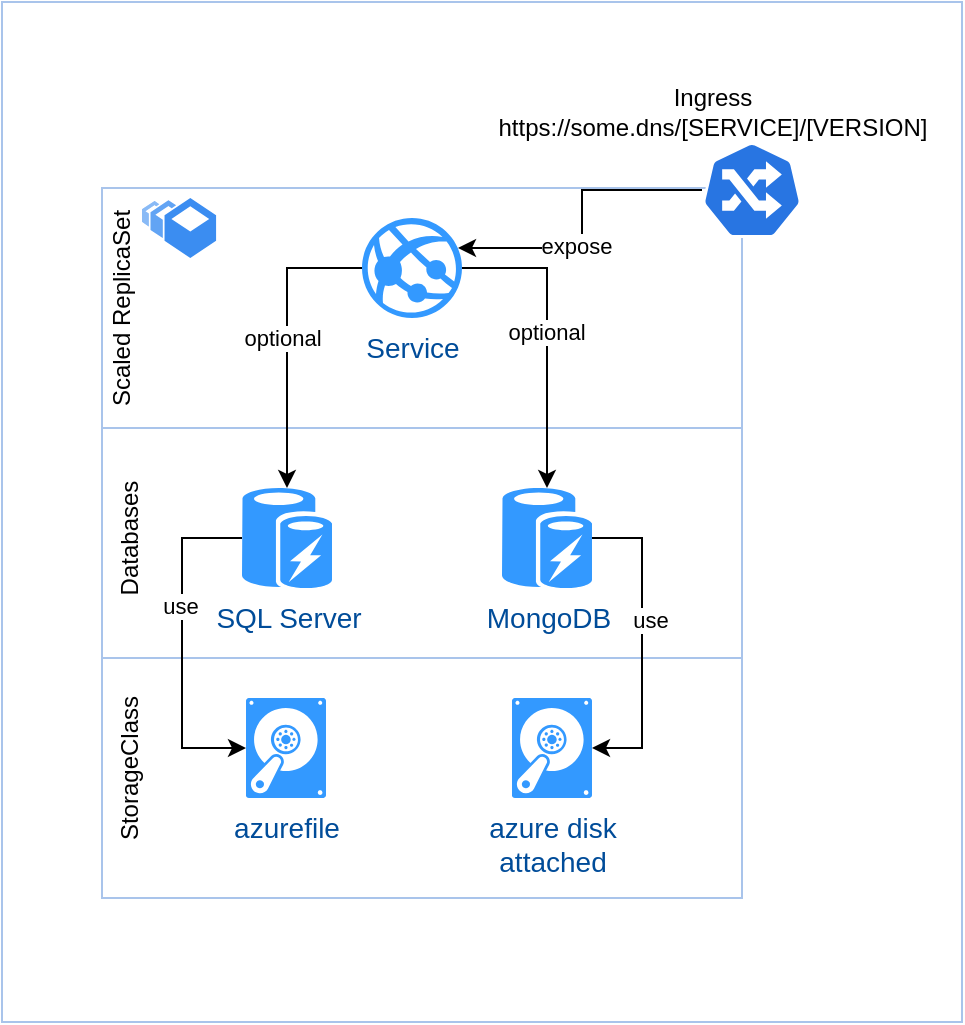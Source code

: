 <mxfile version="16.1.2" type="device"><diagram id="Xq5k4u6e01m0sb7LwTFT" name="Seite-1"><mxGraphModel dx="1422" dy="865" grid="1" gridSize="10" guides="1" tooltips="1" connect="1" arrows="1" fold="1" page="1" pageScale="1" pageWidth="827" pageHeight="1169" math="0" shadow="0"><root><mxCell id="0"/><mxCell id="1" parent="0"/><mxCell id="Hqh51TVYjBLp1IBqKlu--41" value="" style="rounded=0;whiteSpace=wrap;html=1;strokeColor=#A9C4EB;" vertex="1" parent="1"><mxGeometry y="10" width="480" height="510" as="geometry"/></mxCell><mxCell id="Hqh51TVYjBLp1IBqKlu--25" value="" style="rounded=0;whiteSpace=wrap;html=1;strokeColor=#A9C4EB;" vertex="1" parent="1"><mxGeometry x="50" y="338" width="320" height="120" as="geometry"/></mxCell><mxCell id="Hqh51TVYjBLp1IBqKlu--23" value="" style="rounded=0;whiteSpace=wrap;html=1;strokeColor=#A9C4EB;" vertex="1" parent="1"><mxGeometry x="50" y="218" width="320" height="120" as="geometry"/></mxCell><mxCell id="Hqh51TVYjBLp1IBqKlu--21" value="" style="rounded=0;whiteSpace=wrap;html=1;strokeColor=#A9C4EB;" vertex="1" parent="1"><mxGeometry x="50" y="103" width="320" height="120" as="geometry"/></mxCell><mxCell id="Hqh51TVYjBLp1IBqKlu--28" style="edgeStyle=orthogonalEdgeStyle;rounded=0;orthogonalLoop=1;jettySize=auto;html=1;entryX=0.5;entryY=0;entryDx=0;entryDy=0;entryPerimeter=0;" edge="1" parent="1" source="Hqh51TVYjBLp1IBqKlu--10" target="Hqh51TVYjBLp1IBqKlu--8"><mxGeometry relative="1" as="geometry"/></mxCell><mxCell id="Hqh51TVYjBLp1IBqKlu--29" style="edgeStyle=orthogonalEdgeStyle;rounded=0;orthogonalLoop=1;jettySize=auto;html=1;entryX=0.5;entryY=0;entryDx=0;entryDy=0;entryPerimeter=0;" edge="1" parent="1" source="Hqh51TVYjBLp1IBqKlu--10" target="Hqh51TVYjBLp1IBqKlu--7"><mxGeometry relative="1" as="geometry"/></mxCell><mxCell id="Hqh51TVYjBLp1IBqKlu--32" value="optional" style="edgeLabel;html=1;align=center;verticalAlign=middle;resizable=0;points=[];" vertex="1" connectable="0" parent="Hqh51TVYjBLp1IBqKlu--29"><mxGeometry x="-0.036" y="-1" relative="1" as="geometry"><mxPoint y="1" as="offset"/></mxGeometry></mxCell><mxCell id="Hqh51TVYjBLp1IBqKlu--10" value="Service" style="verticalLabelPosition=bottom;html=1;verticalAlign=top;strokeColor=none;fillColor=#3399FF;shape=mxgraph.azure.azure_website;dashed=1;fontSize=14;fontColor=#004C99" vertex="1" parent="1"><mxGeometry x="180" y="118" width="50" height="50" as="geometry"/></mxCell><mxCell id="Hqh51TVYjBLp1IBqKlu--34" style="edgeStyle=orthogonalEdgeStyle;rounded=0;orthogonalLoop=1;jettySize=auto;html=1;entryX=0.96;entryY=0.3;entryDx=0;entryDy=0;entryPerimeter=0;" edge="1" parent="1" source="Hqh51TVYjBLp1IBqKlu--13" target="Hqh51TVYjBLp1IBqKlu--10"><mxGeometry relative="1" as="geometry"/></mxCell><mxCell id="Hqh51TVYjBLp1IBqKlu--35" value="expose" style="edgeLabel;html=1;align=center;verticalAlign=middle;resizable=0;points=[];" vertex="1" connectable="0" parent="Hqh51TVYjBLp1IBqKlu--34"><mxGeometry x="0.218" y="-1" relative="1" as="geometry"><mxPoint as="offset"/></mxGeometry></mxCell><mxCell id="Hqh51TVYjBLp1IBqKlu--13" value="" style="sketch=0;html=1;dashed=0;whitespace=wrap;fillColor=#2875E2;strokeColor=#ffffff;points=[[0.005,0.63,0],[0.1,0.2,0],[0.9,0.2,0],[0.5,0,0],[0.995,0.63,0],[0.72,0.99,0],[0.5,1,0],[0.28,0.99,0]];shape=mxgraph.kubernetes.icon;prIcon=ing" vertex="1" parent="1"><mxGeometry x="350" y="80" width="50" height="48" as="geometry"/></mxCell><mxCell id="Hqh51TVYjBLp1IBqKlu--17" value="" style="sketch=0;html=1;aspect=fixed;strokeColor=none;shadow=0;align=center;verticalAlign=top;fillColor=#3B8DF1;shape=mxgraph.gcp2.bucket_scale" vertex="1" parent="1"><mxGeometry x="70" y="108" width="37.04" height="30" as="geometry"/></mxCell><mxCell id="Hqh51TVYjBLp1IBqKlu--22" value="Scaled ReplicaSet" style="text;html=1;strokeColor=none;fillColor=none;align=center;verticalAlign=middle;whiteSpace=wrap;rounded=0;rotation=-90;" vertex="1" parent="1"><mxGeometry x="-20" y="148" width="160" height="30" as="geometry"/></mxCell><mxCell id="Hqh51TVYjBLp1IBqKlu--24" value="Databases" style="text;html=1;strokeColor=none;fillColor=none;align=center;verticalAlign=middle;whiteSpace=wrap;rounded=0;rotation=-90;" vertex="1" parent="1"><mxGeometry x="-16" y="263" width="160" height="30" as="geometry"/></mxCell><mxCell id="Hqh51TVYjBLp1IBqKlu--7" value="MongoDB" style="verticalLabelPosition=bottom;html=1;verticalAlign=top;strokeColor=none;fillColor=#3399FF;shape=mxgraph.azure.azure_cache;dashed=1;fontFamily=Helvetica;fontSize=14;fontColor=#004C99;align=center;horizontal=1;" vertex="1" parent="1"><mxGeometry x="250" y="253" width="45" height="50" as="geometry"/></mxCell><mxCell id="Hqh51TVYjBLp1IBqKlu--38" style="edgeStyle=orthogonalEdgeStyle;rounded=0;orthogonalLoop=1;jettySize=auto;html=1;exitX=0;exitY=0.5;exitDx=0;exitDy=0;exitPerimeter=0;entryX=0;entryY=0.5;entryDx=0;entryDy=0;entryPerimeter=0;" edge="1" parent="1" source="Hqh51TVYjBLp1IBqKlu--8" target="Hqh51TVYjBLp1IBqKlu--9"><mxGeometry relative="1" as="geometry"><Array as="points"><mxPoint x="90" y="278"/><mxPoint x="90" y="383"/></Array></mxGeometry></mxCell><mxCell id="Hqh51TVYjBLp1IBqKlu--39" value="use" style="edgeLabel;html=1;align=center;verticalAlign=middle;resizable=0;points=[];" vertex="1" connectable="0" parent="Hqh51TVYjBLp1IBqKlu--38"><mxGeometry x="-0.234" y="-1" relative="1" as="geometry"><mxPoint as="offset"/></mxGeometry></mxCell><mxCell id="Hqh51TVYjBLp1IBqKlu--8" value="SQL Server" style="verticalLabelPosition=bottom;html=1;verticalAlign=top;strokeColor=none;fillColor=#3399FF;shape=mxgraph.azure.azure_cache;dashed=1;fontFamily=Helvetica;fontSize=14;fontColor=#004C99" vertex="1" parent="1"><mxGeometry x="120" y="253" width="45" height="50" as="geometry"/></mxCell><mxCell id="Hqh51TVYjBLp1IBqKlu--9" value="azurefile&lt;br&gt;" style="verticalLabelPosition=bottom;html=1;verticalAlign=top;strokeColor=none;fillColor=#3399FF;shape=mxgraph.azure.vhd;dashed=1;fontFamily=Helvetica;fontSize=14;fontColor=#004C99" vertex="1" parent="1"><mxGeometry x="122" y="358" width="40" height="50" as="geometry"/></mxCell><mxCell id="Hqh51TVYjBLp1IBqKlu--26" value="StorageClass" style="text;html=1;strokeColor=none;fillColor=none;align=center;verticalAlign=middle;whiteSpace=wrap;rounded=0;rotation=-90;" vertex="1" parent="1"><mxGeometry x="-16" y="378" width="160" height="30" as="geometry"/></mxCell><mxCell id="Hqh51TVYjBLp1IBqKlu--27" value="azure disk&lt;br&gt;attached" style="verticalLabelPosition=bottom;html=1;verticalAlign=top;strokeColor=none;fillColor=#3399FF;shape=mxgraph.azure.vhd;dashed=1;fontFamily=Helvetica;fontSize=14;fontColor=#004C99" vertex="1" parent="1"><mxGeometry x="255" y="358" width="40" height="50" as="geometry"/></mxCell><mxCell id="Hqh51TVYjBLp1IBqKlu--31" style="edgeStyle=orthogonalEdgeStyle;rounded=0;orthogonalLoop=1;jettySize=auto;html=1;entryX=1;entryY=0.5;entryDx=0;entryDy=0;entryPerimeter=0;" edge="1" parent="1" source="Hqh51TVYjBLp1IBqKlu--7" target="Hqh51TVYjBLp1IBqKlu--27"><mxGeometry relative="1" as="geometry"><mxPoint x="273" y="358" as="targetPoint"/><Array as="points"><mxPoint x="320" y="278"/><mxPoint x="320" y="383"/></Array></mxGeometry></mxCell><mxCell id="Hqh51TVYjBLp1IBqKlu--36" value="use" style="edgeLabel;html=1;align=center;verticalAlign=middle;resizable=0;points=[];" vertex="1" connectable="0" parent="Hqh51TVYjBLp1IBqKlu--31"><mxGeometry x="-0.148" y="4" relative="1" as="geometry"><mxPoint as="offset"/></mxGeometry></mxCell><mxCell id="Hqh51TVYjBLp1IBqKlu--33" value="optional" style="edgeLabel;html=1;align=center;verticalAlign=middle;resizable=0;points=[];" vertex="1" connectable="0" parent="1"><mxGeometry x="140" y="178" as="geometry"/></mxCell><mxCell id="Hqh51TVYjBLp1IBqKlu--40" value="Ingress&lt;br&gt;https://some.dns/[SERVICE]/[VERSION]" style="text;html=1;align=center;verticalAlign=middle;resizable=0;points=[];autosize=1;strokeColor=none;fillColor=none;" vertex="1" parent="1"><mxGeometry x="240" y="50" width="230" height="30" as="geometry"/></mxCell></root></mxGraphModel></diagram></mxfile>